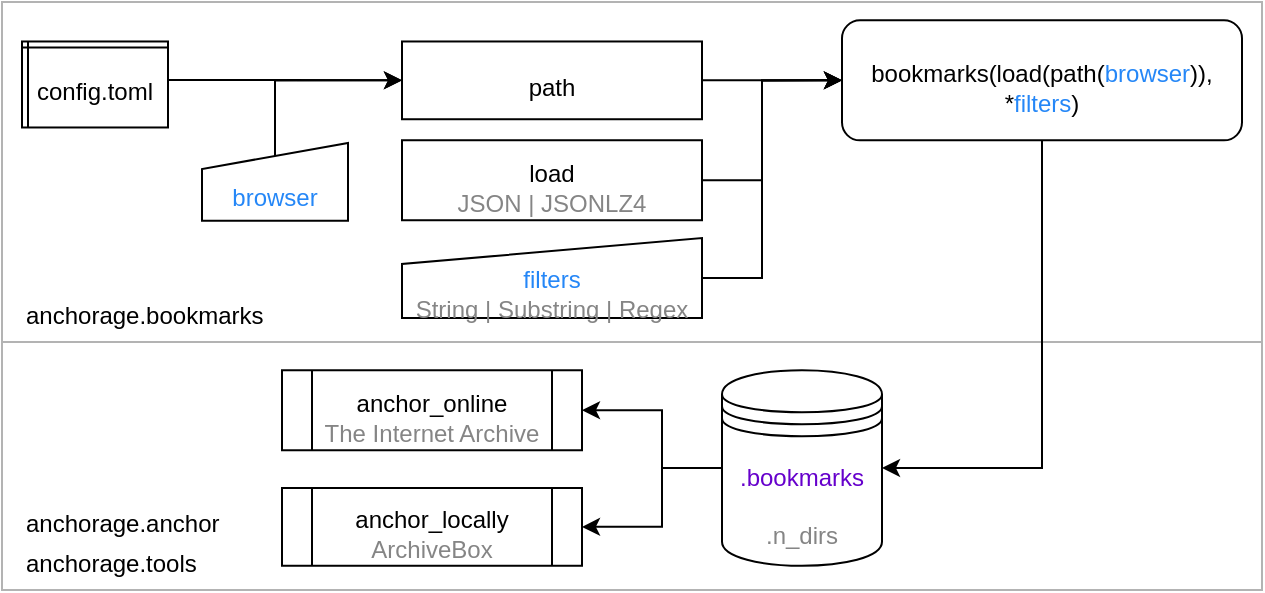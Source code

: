 <mxfile version="13.6.2" type="device"><diagram id="0LoSpGS53OC7g-qCrnNl" name="Page-1"><mxGraphModel dx="908" dy="622" grid="1" gridSize="10" guides="1" tooltips="1" connect="1" arrows="1" fold="1" page="1" pageScale="1" pageWidth="1100" pageHeight="850" math="0" shadow="0"><root><mxCell id="0"/><mxCell id="1" parent="0"/><mxCell id="U6YHQ3xtnbfvJhC5JFf0-41" value="" style="rounded=0;whiteSpace=wrap;html=1;fontColor=#828282;align=left;strokeColor=#B3B3B3;" vertex="1" parent="1"><mxGeometry x="30" y="348" width="630" height="128" as="geometry"/></mxCell><mxCell id="U6YHQ3xtnbfvJhC5JFf0-40" value="" style="rounded=0;whiteSpace=wrap;html=1;fontColor=#828282;align=left;strokeColor=#B3B3B3;" vertex="1" parent="1"><mxGeometry x="30" y="182" width="630" height="170" as="geometry"/></mxCell><mxCell id="U6YHQ3xtnbfvJhC5JFf0-34" style="edgeStyle=orthogonalEdgeStyle;rounded=0;orthogonalLoop=1;jettySize=auto;html=1;exitX=0.5;exitY=1;exitDx=0;exitDy=0;entryX=1;entryY=0.5;entryDx=0;entryDy=0;fontColor=#828282;" edge="1" parent="1" source="iTu5B1rpkPpTJwc32UIt-1" target="iTu5B1rpkPpTJwc32UIt-18"><mxGeometry relative="1" as="geometry"/></mxCell><mxCell id="iTu5B1rpkPpTJwc32UIt-1" value="bookmarks(load(path(&lt;font color=&quot;#2587f7&quot;&gt;browser&lt;/font&gt;)),&lt;br&gt;*&lt;font color=&quot;#2587f7&quot;&gt;filters&lt;/font&gt;)" style="rounded=1;whiteSpace=wrap;html=1;align=center;spacingTop=7;" parent="1" vertex="1"><mxGeometry x="450" y="191.18" width="200" height="60" as="geometry"/></mxCell><mxCell id="U6YHQ3xtnbfvJhC5JFf0-10" style="edgeStyle=orthogonalEdgeStyle;rounded=0;orthogonalLoop=1;jettySize=auto;html=1;exitX=1;exitY=0.5;exitDx=0;exitDy=0;entryX=0;entryY=0.5;entryDx=0;entryDy=0;" edge="1" parent="1" source="iTu5B1rpkPpTJwc32UIt-2" target="iTu5B1rpkPpTJwc32UIt-1"><mxGeometry relative="1" as="geometry"><Array as="points"><mxPoint x="410" y="271"/><mxPoint x="410" y="221"/></Array></mxGeometry></mxCell><mxCell id="iTu5B1rpkPpTJwc32UIt-2" value="load&lt;br&gt;&lt;font color=&quot;#858585&quot;&gt;JSON | JSONLZ4&lt;/font&gt;" style="rounded=0;whiteSpace=wrap;html=1;spacingTop=7;" parent="1" vertex="1"><mxGeometry x="230" y="251.12" width="150" height="40" as="geometry"/></mxCell><mxCell id="iTu5B1rpkPpTJwc32UIt-8" style="edgeStyle=orthogonalEdgeStyle;rounded=0;orthogonalLoop=1;jettySize=auto;html=1;exitX=1;exitY=0.5;exitDx=0;exitDy=0;entryX=0;entryY=0.5;entryDx=0;entryDy=0;" parent="1" source="iTu5B1rpkPpTJwc32UIt-3" target="iTu5B1rpkPpTJwc32UIt-1" edge="1"><mxGeometry relative="1" as="geometry"/></mxCell><mxCell id="iTu5B1rpkPpTJwc32UIt-3" value="path" style="rounded=0;whiteSpace=wrap;html=1;spacingTop=7;" parent="1" vertex="1"><mxGeometry x="230" y="201.74" width="150" height="38.88" as="geometry"/></mxCell><mxCell id="U6YHQ3xtnbfvJhC5JFf0-8" style="edgeStyle=orthogonalEdgeStyle;rounded=0;orthogonalLoop=1;jettySize=auto;html=1;exitX=0.5;exitY=1;exitDx=0;exitDy=0;entryX=0;entryY=0.5;entryDx=0;entryDy=0;" edge="1" parent="1" source="iTu5B1rpkPpTJwc32UIt-4" target="iTu5B1rpkPpTJwc32UIt-3"><mxGeometry relative="1" as="geometry"><Array as="points"><mxPoint x="167" y="221"/></Array></mxGeometry></mxCell><mxCell id="iTu5B1rpkPpTJwc32UIt-4" value="&lt;font color=&quot;#2587f7&quot;&gt;browser&lt;/font&gt;" style="shape=manualInput;whiteSpace=wrap;html=1;size=13;spacingTop=16;" parent="1" vertex="1"><mxGeometry x="130" y="252.49" width="73" height="38.88" as="geometry"/></mxCell><mxCell id="U6YHQ3xtnbfvJhC5JFf0-37" style="edgeStyle=orthogonalEdgeStyle;rounded=0;orthogonalLoop=1;jettySize=auto;html=1;exitX=1;exitY=0.5;exitDx=0;exitDy=0;entryX=0;entryY=0.5;entryDx=0;entryDy=0;fontColor=#828282;" edge="1" parent="1" source="iTu5B1rpkPpTJwc32UIt-6" target="iTu5B1rpkPpTJwc32UIt-3"><mxGeometry relative="1" as="geometry"><Array as="points"><mxPoint x="113" y="221"/><mxPoint x="172" y="221"/></Array></mxGeometry></mxCell><mxCell id="iTu5B1rpkPpTJwc32UIt-6" value="config.toml" style="shape=internalStorage;whiteSpace=wrap;html=1;backgroundOutline=1;dx=3;dy=3;align=center;spacingTop=7;" parent="1" vertex="1"><mxGeometry x="40" y="201.74" width="73" height="43" as="geometry"/></mxCell><mxCell id="U6YHQ3xtnbfvJhC5JFf0-11" style="edgeStyle=orthogonalEdgeStyle;rounded=0;orthogonalLoop=1;jettySize=auto;html=1;exitX=1;exitY=0.5;exitDx=0;exitDy=0;entryX=0;entryY=0.5;entryDx=0;entryDy=0;" edge="1" parent="1" source="iTu5B1rpkPpTJwc32UIt-14" target="iTu5B1rpkPpTJwc32UIt-1"><mxGeometry relative="1" as="geometry"><Array as="points"><mxPoint x="410" y="320"/><mxPoint x="410" y="221"/></Array></mxGeometry></mxCell><mxCell id="iTu5B1rpkPpTJwc32UIt-14" value="&lt;span style=&quot;color: rgba(0 , 0 , 0 , 0) ; font-family: monospace ; font-size: 0px&quot;&gt;%3CmxGraphModel%3E%3Croot%3E%3CmxCell%20id%3D%220%22%2F%3E%3CmxCell%20id%3D%221%22%20parent%3D%220%22%2F%3E%3CmxCell%20id%3D%222%22%20value%3D%22%26lt%3Bfont%20color%3D%26quot%3B%232587f7%26quot%3B%26gt%3Bbrowser%26lt%3B%2Ffont%26gt%3B%22%20style%3D%22shape%3DmanualInput%3BwhiteSpace%3Dwrap%3Bhtml%3D1%3Bsize%3D13%3B%22%20vertex%3D%221%22%20parent%3D%221%22%3E%3CmxGeometry%20x%3D%2290%22%20y%3D%22313%22%20width%3D%2273%22%20height%3D%2250%22%20as%3D%22geometry%22%2F%3E%3C%2FmxCell%3E%3C%2Froot%3E%3C%2FmxGraphModel%&lt;/span&gt;&lt;font color=&quot;#2587f7&quot;&gt;&lt;span style=&quot;font-family: monospace ; font-size: 0px&quot;&gt;3E&lt;/span&gt;filters&lt;/font&gt;&lt;br&gt;&lt;font color=&quot;#858585&quot;&gt;String | Substring | Regex&lt;/font&gt;" style="shape=manualInput;whiteSpace=wrap;html=1;size=13;spacingTop=16;" parent="1" vertex="1"><mxGeometry x="230" y="300" width="150" height="40" as="geometry"/></mxCell><mxCell id="U6YHQ3xtnbfvJhC5JFf0-29" style="edgeStyle=orthogonalEdgeStyle;rounded=0;orthogonalLoop=1;jettySize=auto;html=1;exitX=0;exitY=0.5;exitDx=0;exitDy=0;entryX=1;entryY=0.5;entryDx=0;entryDy=0;fontColor=#828282;" edge="1" parent="1" source="iTu5B1rpkPpTJwc32UIt-18" target="iTu5B1rpkPpTJwc32UIt-22"><mxGeometry relative="1" as="geometry"><Array as="points"><mxPoint x="360" y="415.13"/><mxPoint x="360" y="386.13"/></Array></mxGeometry></mxCell><mxCell id="U6YHQ3xtnbfvJhC5JFf0-31" style="edgeStyle=orthogonalEdgeStyle;rounded=0;orthogonalLoop=1;jettySize=auto;html=1;exitX=0;exitY=0.5;exitDx=0;exitDy=0;entryX=1;entryY=0.5;entryDx=0;entryDy=0;fontColor=#828282;" edge="1" parent="1" source="iTu5B1rpkPpTJwc32UIt-18" target="iTu5B1rpkPpTJwc32UIt-21"><mxGeometry relative="1" as="geometry"><Array as="points"><mxPoint x="360" y="415.13"/><mxPoint x="360" y="444.13"/></Array></mxGeometry></mxCell><mxCell id="iTu5B1rpkPpTJwc32UIt-18" value="&lt;font color=&quot;#6600cc&quot;&gt;.bookmarks&lt;/font&gt;&lt;br&gt;&lt;br&gt;&lt;font color=&quot;#858585&quot;&gt;.n_dirs&lt;/font&gt;" style="shape=datastore;whiteSpace=wrap;html=1;align=center;spacingTop=7;" parent="1" vertex="1"><mxGeometry x="390" y="366.13" width="80" height="97.75" as="geometry"/></mxCell><mxCell id="iTu5B1rpkPpTJwc32UIt-21" value="anchor_locally&lt;br&gt;&lt;font color=&quot;#858585&quot;&gt;ArchiveBox&lt;/font&gt;" style="shape=process;whiteSpace=wrap;html=1;backgroundOutline=1;spacingTop=7;" parent="1" vertex="1"><mxGeometry x="170" y="425" width="150" height="38.88" as="geometry"/></mxCell><mxCell id="iTu5B1rpkPpTJwc32UIt-22" value="anchor_online&lt;br&gt;&lt;font color=&quot;#858585&quot;&gt;The Internet Archive&lt;/font&gt;" style="shape=process;whiteSpace=wrap;html=1;backgroundOutline=1;spacingTop=7;" parent="1" vertex="1"><mxGeometry x="170" y="366.13" width="150" height="40" as="geometry"/></mxCell><mxCell id="U6YHQ3xtnbfvJhC5JFf0-16" value="&lt;span&gt;anchorage.bookmarks&lt;/span&gt;" style="text;html=1;align=left;verticalAlign=middle;whiteSpace=wrap;rounded=0;fontStyle=0" vertex="1" parent="1"><mxGeometry x="40" y="329" width="140" height="20" as="geometry"/></mxCell><mxCell id="U6YHQ3xtnbfvJhC5JFf0-20" value="&lt;span&gt;anchorage.anchor&lt;/span&gt;" style="text;html=1;strokeColor=none;fillColor=none;align=left;verticalAlign=middle;whiteSpace=wrap;rounded=0;fontStyle=0" vertex="1" parent="1"><mxGeometry x="40" y="432.88" width="130" height="20" as="geometry"/></mxCell><mxCell id="U6YHQ3xtnbfvJhC5JFf0-24" value="&lt;span&gt;anchorage.tools&lt;/span&gt;" style="text;html=1;strokeColor=none;fillColor=none;align=left;verticalAlign=middle;whiteSpace=wrap;rounded=0;fontStyle=0" vertex="1" parent="1"><mxGeometry x="40" y="452.88" width="130" height="20" as="geometry"/></mxCell></root></mxGraphModel></diagram></mxfile>